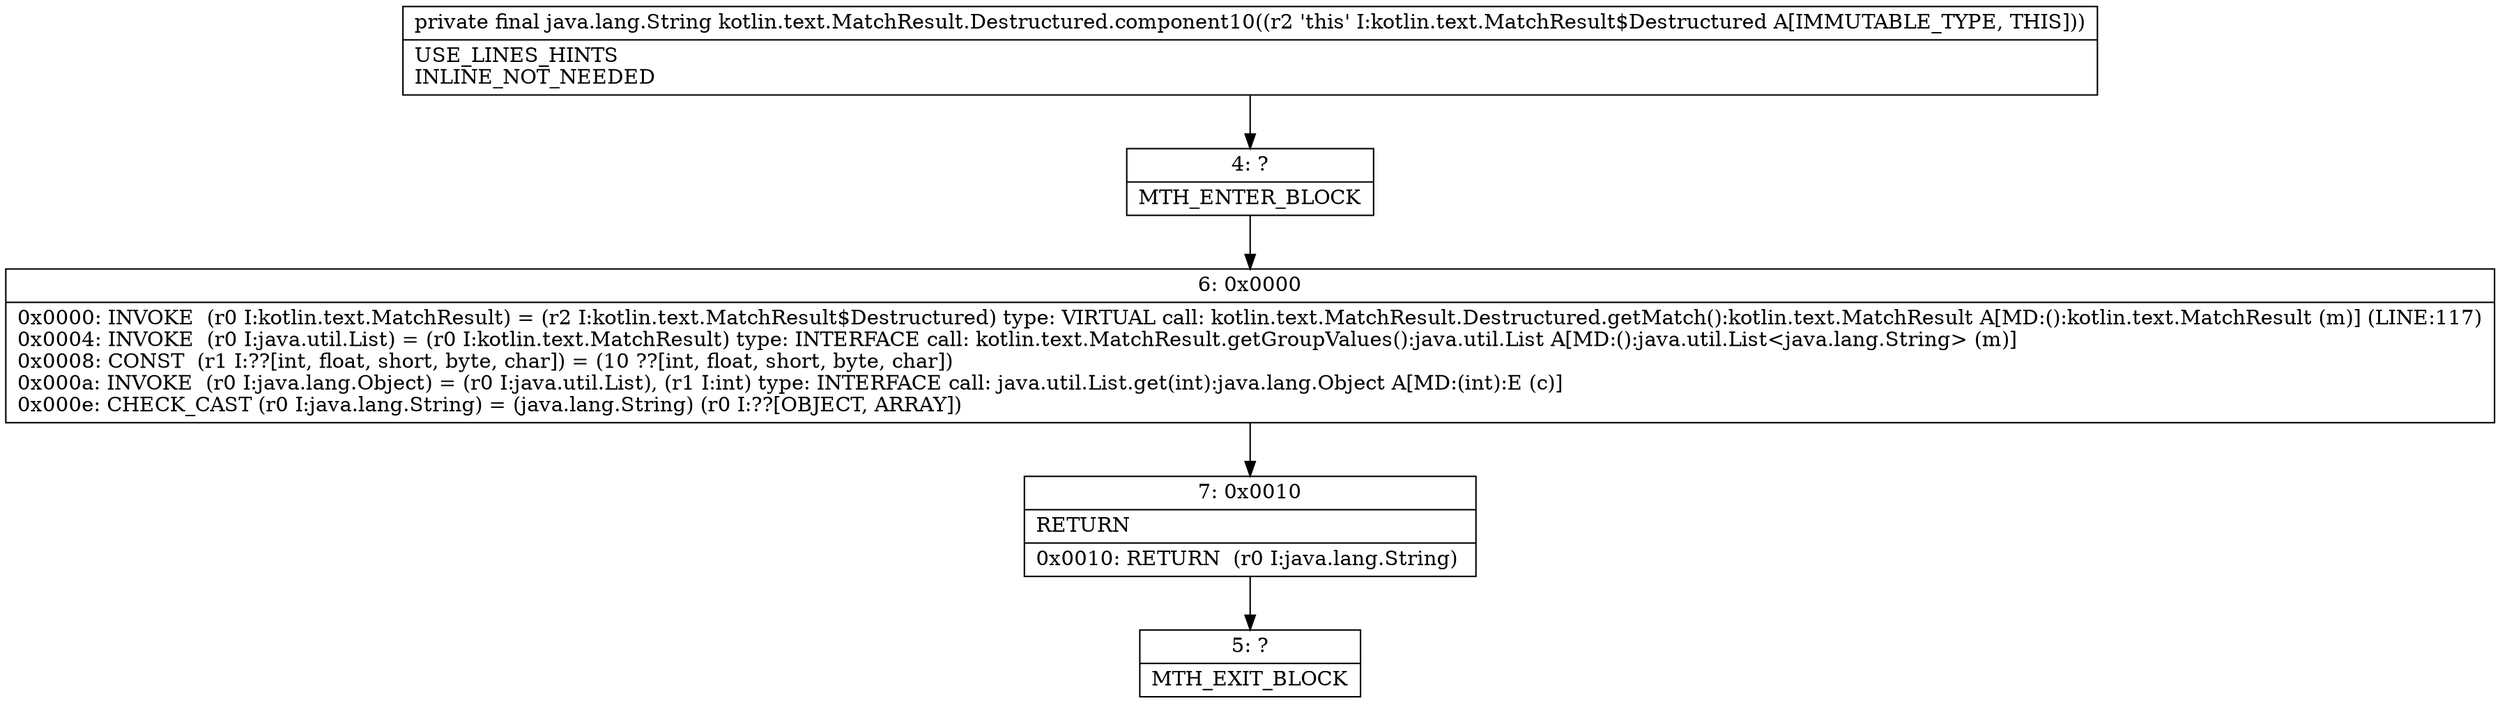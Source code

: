 digraph "CFG forkotlin.text.MatchResult.Destructured.component10()Ljava\/lang\/String;" {
Node_4 [shape=record,label="{4\:\ ?|MTH_ENTER_BLOCK\l}"];
Node_6 [shape=record,label="{6\:\ 0x0000|0x0000: INVOKE  (r0 I:kotlin.text.MatchResult) = (r2 I:kotlin.text.MatchResult$Destructured) type: VIRTUAL call: kotlin.text.MatchResult.Destructured.getMatch():kotlin.text.MatchResult A[MD:():kotlin.text.MatchResult (m)] (LINE:117)\l0x0004: INVOKE  (r0 I:java.util.List) = (r0 I:kotlin.text.MatchResult) type: INTERFACE call: kotlin.text.MatchResult.getGroupValues():java.util.List A[MD:():java.util.List\<java.lang.String\> (m)]\l0x0008: CONST  (r1 I:??[int, float, short, byte, char]) = (10 ??[int, float, short, byte, char]) \l0x000a: INVOKE  (r0 I:java.lang.Object) = (r0 I:java.util.List), (r1 I:int) type: INTERFACE call: java.util.List.get(int):java.lang.Object A[MD:(int):E (c)]\l0x000e: CHECK_CAST (r0 I:java.lang.String) = (java.lang.String) (r0 I:??[OBJECT, ARRAY]) \l}"];
Node_7 [shape=record,label="{7\:\ 0x0010|RETURN\l|0x0010: RETURN  (r0 I:java.lang.String) \l}"];
Node_5 [shape=record,label="{5\:\ ?|MTH_EXIT_BLOCK\l}"];
MethodNode[shape=record,label="{private final java.lang.String kotlin.text.MatchResult.Destructured.component10((r2 'this' I:kotlin.text.MatchResult$Destructured A[IMMUTABLE_TYPE, THIS]))  | USE_LINES_HINTS\lINLINE_NOT_NEEDED\l}"];
MethodNode -> Node_4;Node_4 -> Node_6;
Node_6 -> Node_7;
Node_7 -> Node_5;
}

